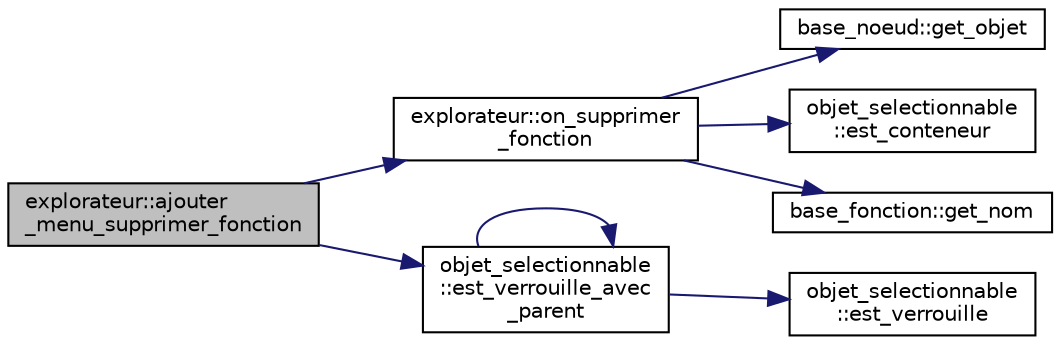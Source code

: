 digraph "explorateur::ajouter_menu_supprimer_fonction"
{
  edge [fontname="Helvetica",fontsize="10",labelfontname="Helvetica",labelfontsize="10"];
  node [fontname="Helvetica",fontsize="10",shape=record];
  rankdir="LR";
  Node391 [label="explorateur::ajouter\l_menu_supprimer_fonction",height=0.2,width=0.4,color="black", fillcolor="grey75", style="filled", fontcolor="black"];
  Node391 -> Node392 [color="midnightblue",fontsize="10",style="solid",fontname="Helvetica"];
  Node392 [label="explorateur::on_supprimer\l_fonction",height=0.2,width=0.4,color="black", fillcolor="white", style="filled",URL="$classexplorateur.html#a33c04d3c07d1d2698bc9b73c1a82c3a1",tooltip="Le bouton fermer est activé. "];
  Node392 -> Node393 [color="midnightblue",fontsize="10",style="solid",fontname="Helvetica"];
  Node393 [label="base_noeud::get_objet",height=0.2,width=0.4,color="black", fillcolor="white", style="filled",URL="$classbase__noeud.html#a762c999077b247ebf1d8c6dd83313ffd"];
  Node392 -> Node394 [color="midnightblue",fontsize="10",style="solid",fontname="Helvetica"];
  Node394 [label="objet_selectionnable\l::est_conteneur",height=0.2,width=0.4,color="black", fillcolor="white", style="filled",URL="$classobjet__selectionnable.html#a2c6b5b342b5f3a9f48893f793f935e0f"];
  Node392 -> Node395 [color="midnightblue",fontsize="10",style="solid",fontname="Helvetica"];
  Node395 [label="base_fonction::get_nom",height=0.2,width=0.4,color="black", fillcolor="white", style="filled",URL="$classbase__fonction.html#aa184addbc0e71b3fd255b2f0b9e7c99e",tooltip="Retourne le nom de la fonction. "];
  Node391 -> Node396 [color="midnightblue",fontsize="10",style="solid",fontname="Helvetica"];
  Node396 [label="objet_selectionnable\l::est_verrouille_avec\l_parent",height=0.2,width=0.4,color="black", fillcolor="white", style="filled",URL="$classobjet__selectionnable.html#a001c4584a6430689f478544ec560fb7e"];
  Node396 -> Node397 [color="midnightblue",fontsize="10",style="solid",fontname="Helvetica"];
  Node397 [label="objet_selectionnable\l::est_verrouille",height=0.2,width=0.4,color="black", fillcolor="white", style="filled",URL="$classobjet__selectionnable.html#ae9c29950b9e5b582338ac659ecc3e3d6"];
  Node396 -> Node396 [color="midnightblue",fontsize="10",style="solid",fontname="Helvetica"];
}
